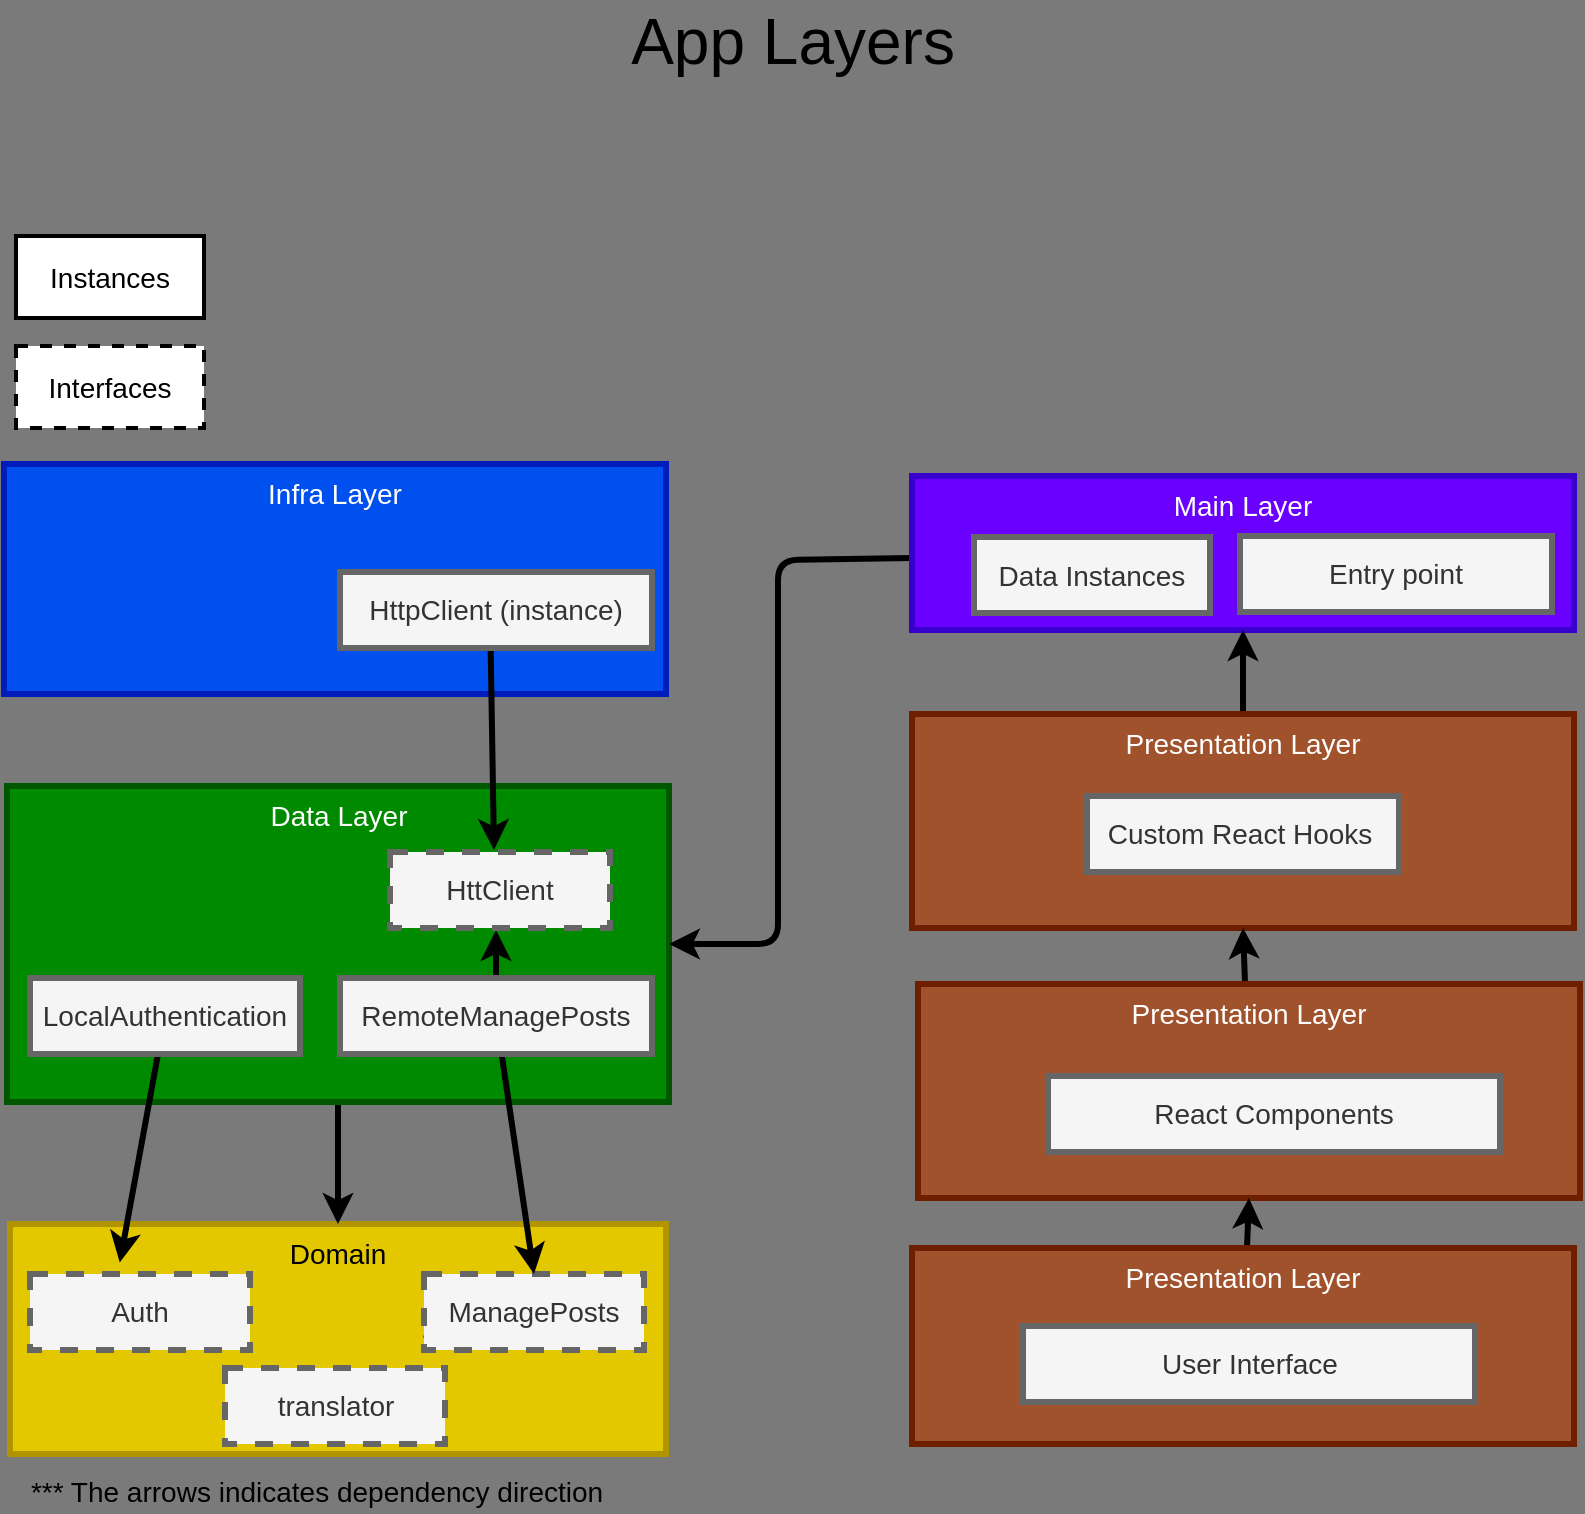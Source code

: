<mxfile>
    <diagram id="SoWHYhd7k-znwIA7Z0QC" name="Página-1">
        <mxGraphModel dx="1113" dy="786" grid="0" gridSize="10" guides="1" tooltips="1" connect="1" arrows="1" fold="1" page="1" pageScale="1" pageWidth="827" pageHeight="1169" background="#7A7A7A" math="0" shadow="0">
            <root>
                <mxCell id="0"/>
                <mxCell id="1" parent="0"/>
                <mxCell id="2" value="App Layers" style="text;html=1;align=center;verticalAlign=middle;resizable=0;points=[];autosize=1;strokeColor=none;fillColor=none;strokeWidth=9;fontSize=32;" vertex="1" parent="1">
                    <mxGeometry x="328" y="44" width="172" height="42" as="geometry"/>
                </mxCell>
                <mxCell id="43" value="" style="group" vertex="1" connectable="0" parent="1">
                    <mxGeometry x="20" y="162" width="788" height="638" as="geometry"/>
                </mxCell>
                <mxCell id="39" value="" style="group;aspect=fixed;strokeColor=none;strokeWidth=3;" vertex="1" connectable="0" parent="43">
                    <mxGeometry y="114" width="788" height="495" as="geometry"/>
                </mxCell>
                <mxCell id="3" value="&lt;font style=&quot;font-size: 14px&quot;&gt;Domain&lt;/font&gt;" style="whiteSpace=wrap;html=1;fontSize=12;strokeWidth=3;fillColor=#e3c800;fontColor=#000000;strokeColor=#B09500;horizontal=1;verticalAlign=top;" vertex="1" parent="39">
                    <mxGeometry x="3" y="380" width="328" height="115" as="geometry"/>
                </mxCell>
                <mxCell id="5" value="Auth" style="whiteSpace=wrap;html=1;fontSize=14;strokeWidth=3;dashed=1;fillColor=#f5f5f5;fontColor=#333333;strokeColor=#666666;" vertex="1" parent="39">
                    <mxGeometry x="13" y="405" width="110" height="38" as="geometry"/>
                </mxCell>
                <mxCell id="15" style="edgeStyle=none;html=1;fontSize=14;strokeWidth=3;" edge="1" parent="39" source="6">
                    <mxGeometry relative="1" as="geometry">
                        <mxPoint x="250.857" y="427.429" as="targetPoint"/>
                    </mxGeometry>
                </mxCell>
                <mxCell id="6" value="ManagePosts" style="whiteSpace=wrap;html=1;fontSize=14;strokeWidth=3;dashed=1;fillColor=#f5f5f5;fontColor=#333333;strokeColor=#666666;" vertex="1" parent="39">
                    <mxGeometry x="210" y="405" width="110" height="38" as="geometry"/>
                </mxCell>
                <mxCell id="10" style="edgeStyle=none;html=1;entryX=0.5;entryY=0;entryDx=0;entryDy=0;fontSize=14;strokeWidth=3;" edge="1" parent="39" source="8" target="3">
                    <mxGeometry relative="1" as="geometry"/>
                </mxCell>
                <mxCell id="8" value="&lt;span style=&quot;font-size: 14px&quot;&gt;Data Layer&lt;/span&gt;" style="whiteSpace=wrap;html=1;fontSize=12;strokeWidth=3;fillColor=#008a00;fontColor=#ffffff;strokeColor=#005700;horizontal=1;verticalAlign=top;" vertex="1" parent="39">
                    <mxGeometry x="1.5" y="161" width="331" height="158" as="geometry"/>
                </mxCell>
                <mxCell id="13" style="edgeStyle=none;html=1;entryX=0.408;entryY=-0.15;entryDx=0;entryDy=0;entryPerimeter=0;fontSize=14;strokeWidth=3;" edge="1" parent="39" source="11" target="5">
                    <mxGeometry relative="1" as="geometry"/>
                </mxCell>
                <mxCell id="11" value="LocalAuthentication" style="whiteSpace=wrap;html=1;fontSize=14;strokeWidth=3;fillColor=#f5f5f5;fontColor=#333333;strokeColor=#666666;" vertex="1" parent="39">
                    <mxGeometry x="13" y="257" width="135" height="38" as="geometry"/>
                </mxCell>
                <mxCell id="14" style="edgeStyle=none;html=1;fontSize=14;entryX=0.5;entryY=0;entryDx=0;entryDy=0;strokeWidth=3;" edge="1" parent="39" source="12" target="6">
                    <mxGeometry relative="1" as="geometry">
                        <mxPoint x="246" y="423" as="targetPoint"/>
                    </mxGeometry>
                </mxCell>
                <mxCell id="19" style="edgeStyle=none;html=1;fontSize=14;strokeWidth=3;" edge="1" parent="39">
                    <mxGeometry relative="1" as="geometry">
                        <mxPoint x="246" y="262" as="sourcePoint"/>
                        <mxPoint x="246" y="233" as="targetPoint"/>
                    </mxGeometry>
                </mxCell>
                <mxCell id="12" value="RemoteManagePosts" style="whiteSpace=wrap;html=1;fontSize=14;strokeWidth=3;fillColor=#f5f5f5;fontColor=#333333;strokeColor=#666666;" vertex="1" parent="39">
                    <mxGeometry x="168" y="257" width="156" height="38" as="geometry"/>
                </mxCell>
                <mxCell id="16" value="&lt;span style=&quot;font-size: 14px&quot;&gt;Infra Layer&lt;/span&gt;" style="whiteSpace=wrap;html=1;fontSize=12;strokeWidth=3;fillColor=#0050ef;fontColor=#ffffff;strokeColor=#001DBC;horizontal=1;verticalAlign=top;" vertex="1" parent="39">
                    <mxGeometry width="331" height="115" as="geometry"/>
                </mxCell>
                <mxCell id="18" value="HttClient" style="whiteSpace=wrap;html=1;fontSize=14;strokeWidth=3;dashed=1;fillColor=#f5f5f5;fontColor=#333333;strokeColor=#666666;" vertex="1" parent="39">
                    <mxGeometry x="193" y="194" width="110" height="38" as="geometry"/>
                </mxCell>
                <mxCell id="21" style="edgeStyle=none;html=1;entryX=0.5;entryY=0;entryDx=0;entryDy=0;fontSize=14;strokeWidth=3;" edge="1" parent="39">
                    <mxGeometry relative="1" as="geometry">
                        <mxPoint x="243.314" y="91" as="sourcePoint"/>
                        <mxPoint x="245" y="193" as="targetPoint"/>
                    </mxGeometry>
                </mxCell>
                <mxCell id="20" value="HttpClient (instance)" style="whiteSpace=wrap;html=1;fontSize=14;strokeWidth=3;fillColor=#f5f5f5;fontColor=#333333;strokeColor=#666666;" vertex="1" parent="39">
                    <mxGeometry x="168" y="54" width="156" height="38" as="geometry"/>
                </mxCell>
                <mxCell id="22" value="translator" style="whiteSpace=wrap;html=1;fontSize=14;strokeWidth=3;dashed=1;fillColor=#f5f5f5;fontColor=#333333;strokeColor=#666666;" vertex="1" parent="39">
                    <mxGeometry x="110.5" y="452" width="110" height="38" as="geometry"/>
                </mxCell>
                <mxCell id="25" style="edgeStyle=none;html=1;entryX=1;entryY=0.5;entryDx=0;entryDy=0;fontSize=14;strokeWidth=3;" edge="1" parent="39" source="24" target="8">
                    <mxGeometry relative="1" as="geometry">
                        <Array as="points">
                            <mxPoint x="387" y="48"/>
                            <mxPoint x="387" y="240"/>
                        </Array>
                    </mxGeometry>
                </mxCell>
                <mxCell id="24" value="&lt;span style=&quot;font-size: 14px&quot;&gt;Main Layer&lt;/span&gt;" style="whiteSpace=wrap;html=1;fontSize=12;strokeWidth=3;fillColor=#6a00ff;fontColor=#ffffff;strokeColor=#3700CC;horizontal=1;verticalAlign=top;" vertex="1" parent="39">
                    <mxGeometry x="454" y="6" width="331" height="77" as="geometry"/>
                </mxCell>
                <mxCell id="28" style="edgeStyle=none;html=1;entryX=0.5;entryY=1;entryDx=0;entryDy=0;fontSize=14;strokeWidth=3;" edge="1" parent="39" source="27" target="24">
                    <mxGeometry relative="1" as="geometry"/>
                </mxCell>
                <mxCell id="27" value="&lt;span style=&quot;font-size: 14px&quot;&gt;Presentation Layer&lt;/span&gt;" style="whiteSpace=wrap;html=1;fontSize=12;strokeWidth=3;fillColor=#a0522d;fontColor=#ffffff;strokeColor=#6D1F00;horizontal=1;verticalAlign=top;" vertex="1" parent="39">
                    <mxGeometry x="454" y="125" width="331" height="107" as="geometry"/>
                </mxCell>
                <mxCell id="30" value="Custom React Hooks&amp;nbsp;" style="whiteSpace=wrap;html=1;fontSize=14;strokeWidth=3;fillColor=#f5f5f5;fontColor=#333333;strokeColor=#666666;" vertex="1" parent="39">
                    <mxGeometry x="541.5" y="166" width="156" height="38" as="geometry"/>
                </mxCell>
                <mxCell id="32" style="edgeStyle=none;html=1;entryX=0.5;entryY=1;entryDx=0;entryDy=0;fontSize=14;strokeWidth=3;" edge="1" parent="39" source="31" target="27">
                    <mxGeometry relative="1" as="geometry"/>
                </mxCell>
                <mxCell id="31" value="&lt;span style=&quot;font-size: 14px&quot;&gt;Presentation Layer&lt;/span&gt;" style="whiteSpace=wrap;html=1;fontSize=12;strokeWidth=3;fillColor=#a0522d;fontColor=#ffffff;strokeColor=#6D1F00;horizontal=1;verticalAlign=top;" vertex="1" parent="39">
                    <mxGeometry x="457" y="260" width="331" height="107" as="geometry"/>
                </mxCell>
                <mxCell id="33" value="React Components" style="whiteSpace=wrap;html=1;fontSize=14;strokeWidth=3;fillColor=#f5f5f5;fontColor=#333333;strokeColor=#666666;" vertex="1" parent="39">
                    <mxGeometry x="522" y="306" width="226" height="38" as="geometry"/>
                </mxCell>
                <mxCell id="34" value="Entry point" style="whiteSpace=wrap;html=1;fontSize=14;strokeWidth=3;fillColor=#f5f5f5;fontColor=#333333;strokeColor=#666666;" vertex="1" parent="39">
                    <mxGeometry x="618" y="36" width="156" height="38" as="geometry"/>
                </mxCell>
                <mxCell id="35" value="Data Instances" style="whiteSpace=wrap;html=1;fontSize=14;strokeWidth=3;fillColor=#f5f5f5;fontColor=#333333;strokeColor=#666666;" vertex="1" parent="39">
                    <mxGeometry x="485" y="36.5" width="118" height="38" as="geometry"/>
                </mxCell>
                <mxCell id="37" style="edgeStyle=none;html=1;entryX=0.5;entryY=1;entryDx=0;entryDy=0;fontSize=14;strokeWidth=3;" edge="1" parent="39" source="36" target="31">
                    <mxGeometry relative="1" as="geometry"/>
                </mxCell>
                <mxCell id="36" value="&lt;span style=&quot;font-size: 14px&quot;&gt;Presentation Layer&lt;/span&gt;" style="whiteSpace=wrap;html=1;fontSize=12;strokeWidth=3;fillColor=#a0522d;fontColor=#ffffff;strokeColor=#6D1F00;horizontal=1;verticalAlign=top;" vertex="1" parent="39">
                    <mxGeometry x="454" y="392" width="331" height="98" as="geometry"/>
                </mxCell>
                <mxCell id="38" value="User Interface" style="whiteSpace=wrap;html=1;fontSize=14;strokeWidth=3;fillColor=#f5f5f5;fontColor=#333333;strokeColor=#666666;" vertex="1" parent="39">
                    <mxGeometry x="509.5" y="431" width="226" height="38" as="geometry"/>
                </mxCell>
                <mxCell id="40" value="*** The arrows indicates dependency direction" style="text;html=1;align=center;verticalAlign=middle;resizable=0;points=[];autosize=1;strokeColor=none;fillColor=none;fontSize=14;strokeWidth=2;" vertex="1" parent="43">
                    <mxGeometry x="8" y="617" width="296" height="21" as="geometry"/>
                </mxCell>
                <mxCell id="41" value="Instances" style="whiteSpace=wrap;html=1;fontSize=14;strokeWidth=2;" vertex="1" parent="43">
                    <mxGeometry x="6" width="94" height="41" as="geometry"/>
                </mxCell>
                <mxCell id="42" value="Interfaces" style="whiteSpace=wrap;html=1;fontSize=14;strokeWidth=2;dashed=1;" vertex="1" parent="43">
                    <mxGeometry x="6" y="55" width="94" height="41" as="geometry"/>
                </mxCell>
            </root>
        </mxGraphModel>
    </diagram>
</mxfile>